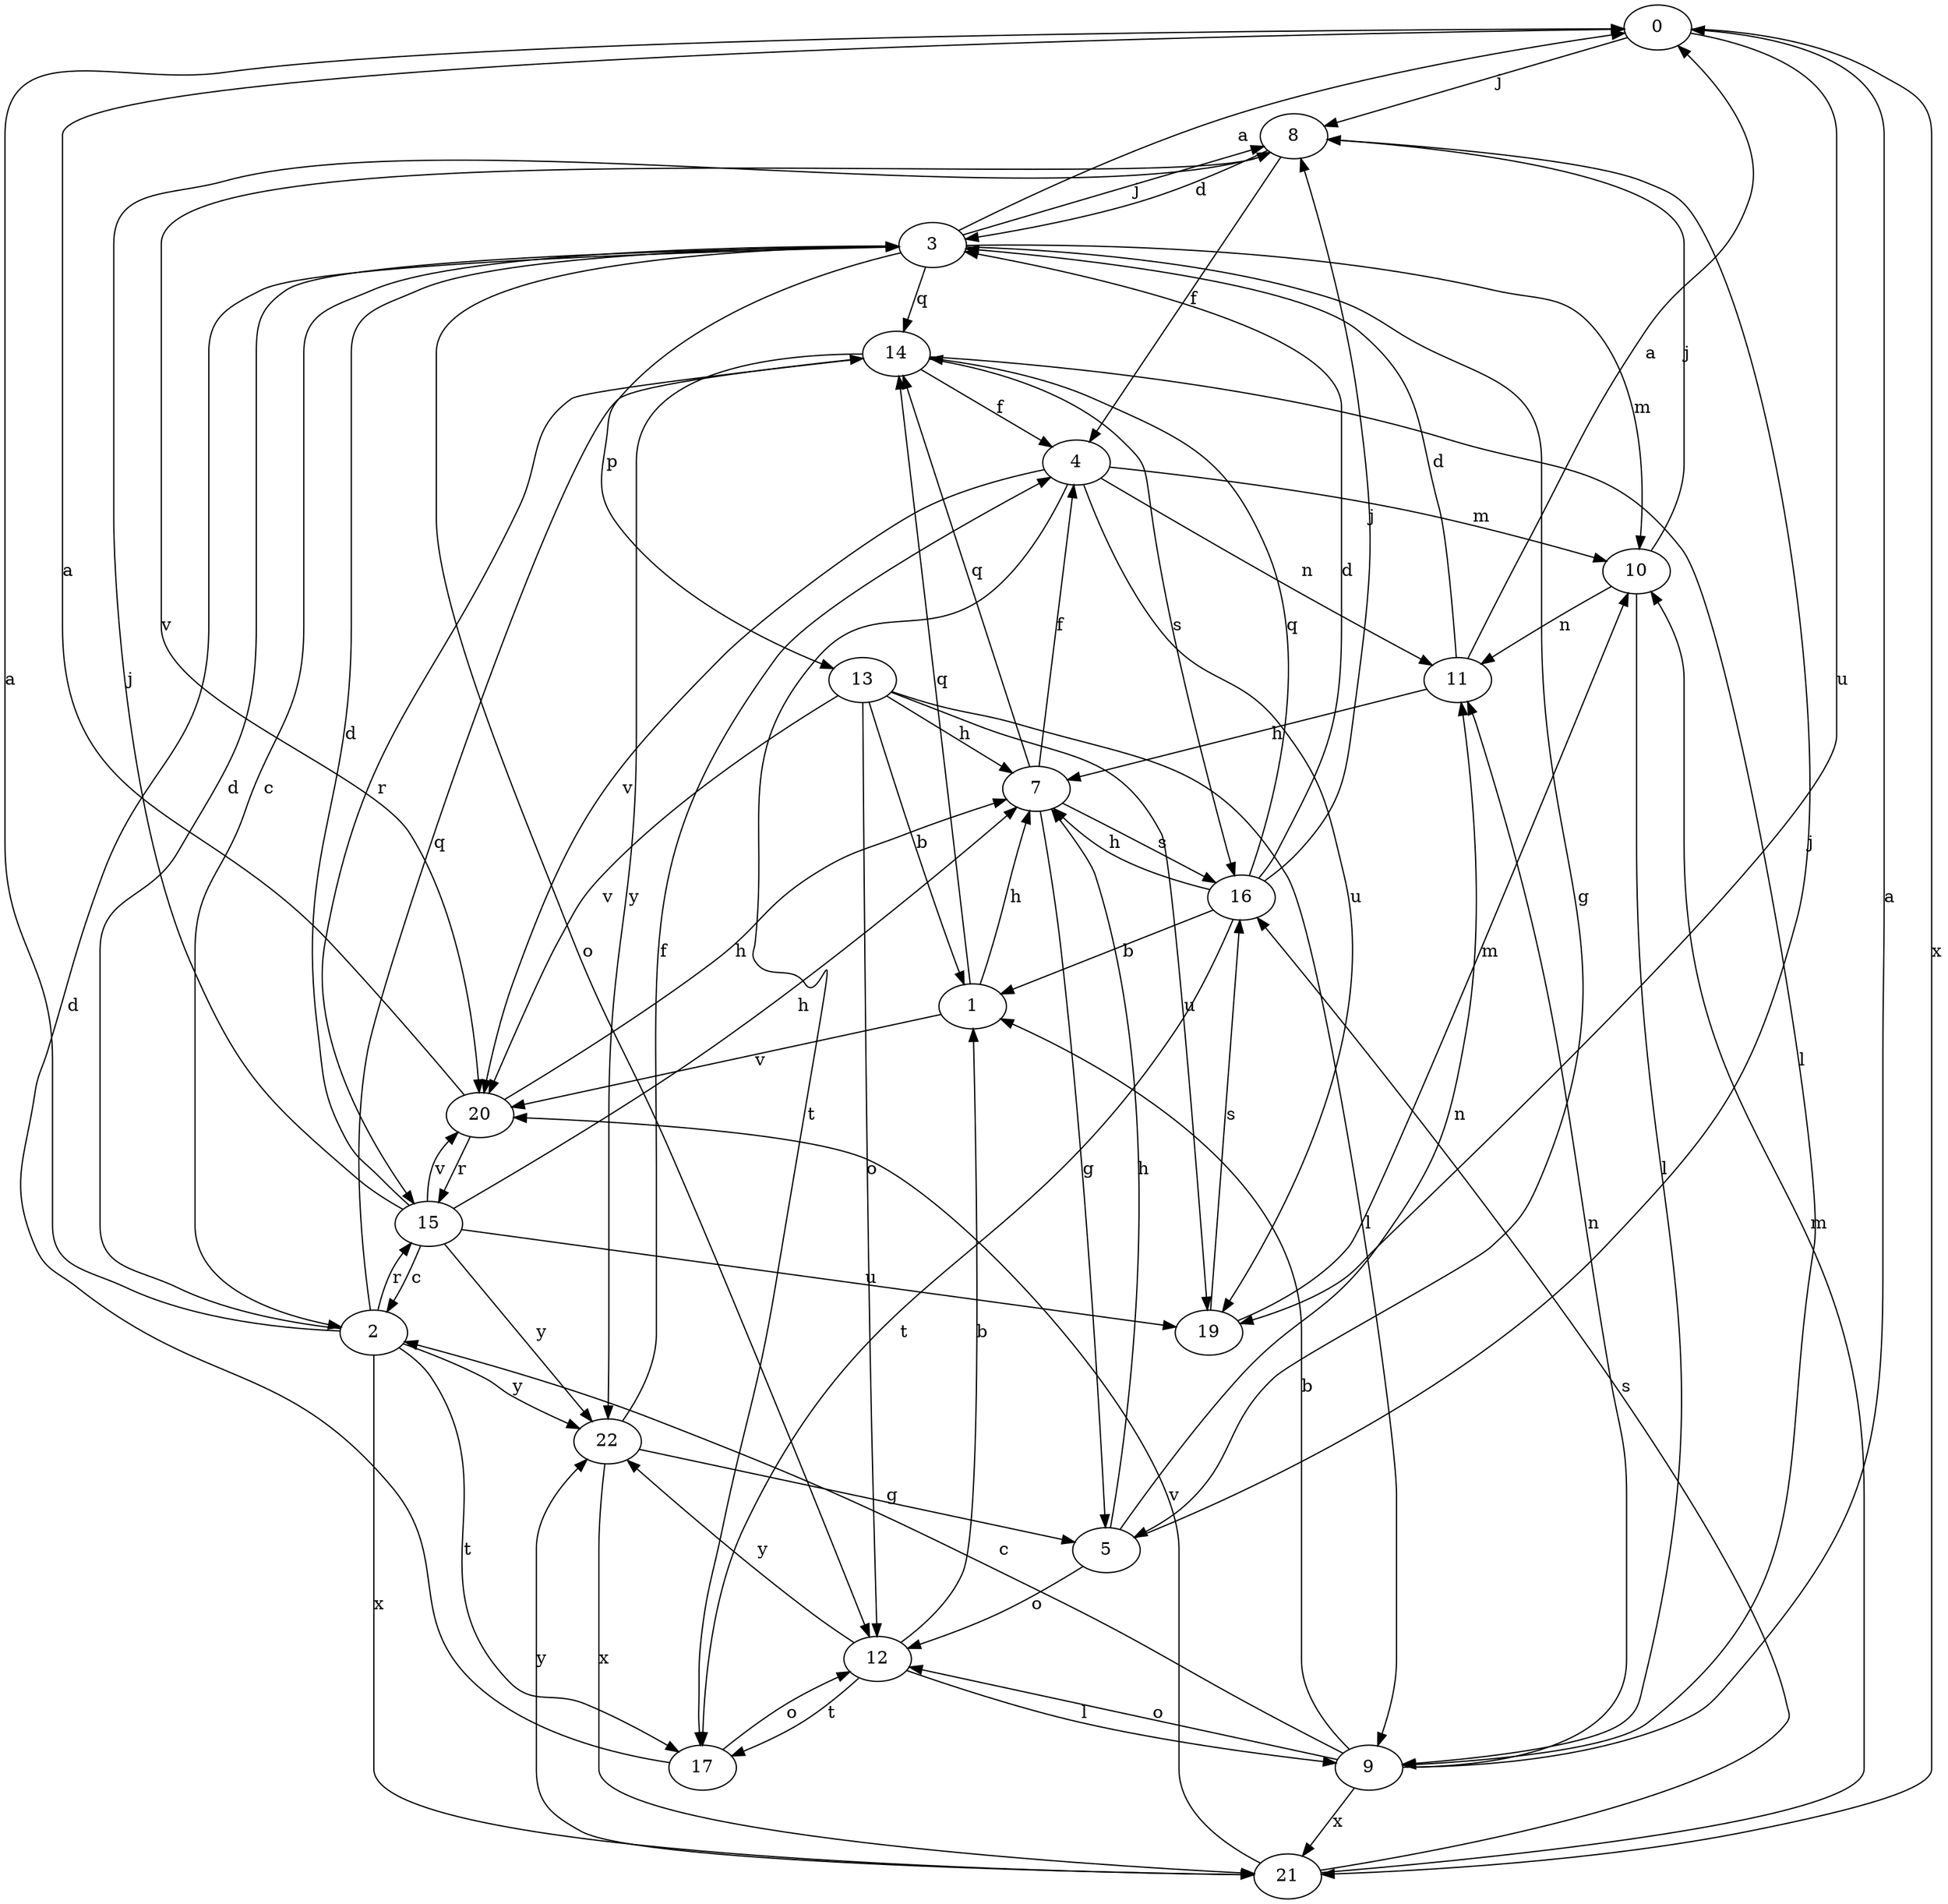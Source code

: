 strict digraph  {
0;
1;
2;
3;
4;
5;
7;
8;
9;
10;
11;
12;
13;
14;
15;
16;
17;
19;
20;
21;
22;
0 -> 8  [label=j];
0 -> 19  [label=u];
0 -> 21  [label=x];
1 -> 7  [label=h];
1 -> 14  [label=q];
1 -> 20  [label=v];
2 -> 0  [label=a];
2 -> 3  [label=d];
2 -> 14  [label=q];
2 -> 15  [label=r];
2 -> 17  [label=t];
2 -> 21  [label=x];
2 -> 22  [label=y];
3 -> 0  [label=a];
3 -> 2  [label=c];
3 -> 5  [label=g];
3 -> 8  [label=j];
3 -> 10  [label=m];
3 -> 12  [label=o];
3 -> 13  [label=p];
3 -> 14  [label=q];
4 -> 10  [label=m];
4 -> 11  [label=n];
4 -> 17  [label=t];
4 -> 19  [label=u];
4 -> 20  [label=v];
5 -> 7  [label=h];
5 -> 8  [label=j];
5 -> 11  [label=n];
5 -> 12  [label=o];
7 -> 4  [label=f];
7 -> 5  [label=g];
7 -> 14  [label=q];
7 -> 16  [label=s];
8 -> 3  [label=d];
8 -> 4  [label=f];
8 -> 20  [label=v];
9 -> 0  [label=a];
9 -> 1  [label=b];
9 -> 2  [label=c];
9 -> 11  [label=n];
9 -> 12  [label=o];
9 -> 21  [label=x];
10 -> 8  [label=j];
10 -> 9  [label=l];
10 -> 11  [label=n];
11 -> 0  [label=a];
11 -> 3  [label=d];
11 -> 7  [label=h];
12 -> 1  [label=b];
12 -> 9  [label=l];
12 -> 17  [label=t];
12 -> 22  [label=y];
13 -> 1  [label=b];
13 -> 7  [label=h];
13 -> 9  [label=l];
13 -> 12  [label=o];
13 -> 19  [label=u];
13 -> 20  [label=v];
14 -> 4  [label=f];
14 -> 9  [label=l];
14 -> 15  [label=r];
14 -> 16  [label=s];
14 -> 22  [label=y];
15 -> 2  [label=c];
15 -> 3  [label=d];
15 -> 7  [label=h];
15 -> 8  [label=j];
15 -> 19  [label=u];
15 -> 20  [label=v];
15 -> 22  [label=y];
16 -> 1  [label=b];
16 -> 3  [label=d];
16 -> 7  [label=h];
16 -> 8  [label=j];
16 -> 14  [label=q];
16 -> 17  [label=t];
17 -> 3  [label=d];
17 -> 12  [label=o];
19 -> 10  [label=m];
19 -> 16  [label=s];
20 -> 0  [label=a];
20 -> 7  [label=h];
20 -> 15  [label=r];
21 -> 10  [label=m];
21 -> 16  [label=s];
21 -> 20  [label=v];
21 -> 22  [label=y];
22 -> 4  [label=f];
22 -> 5  [label=g];
22 -> 21  [label=x];
}
